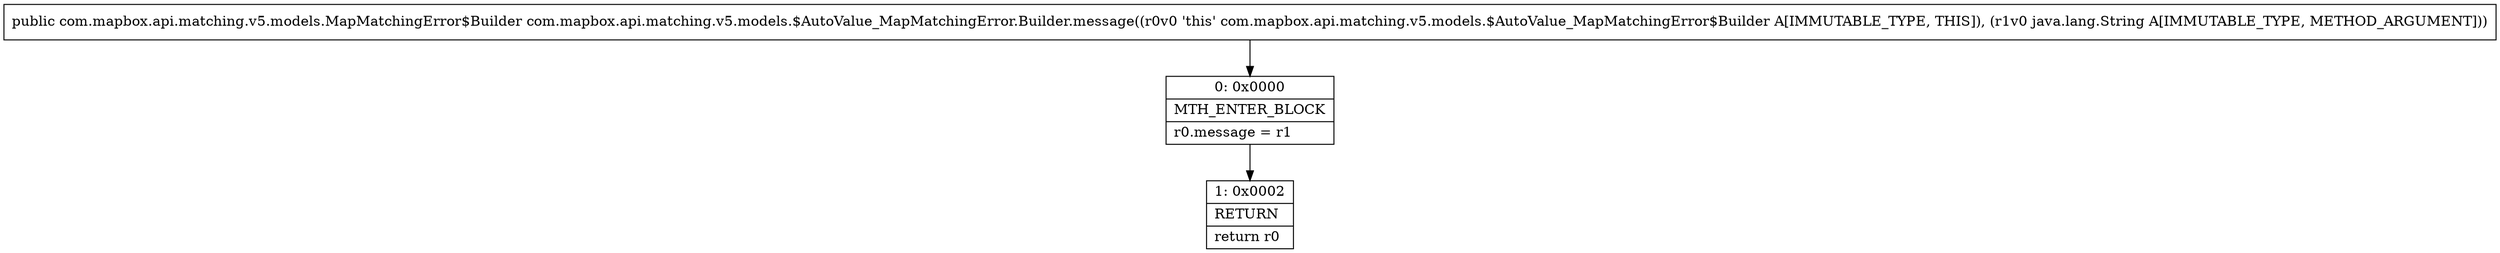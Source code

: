 digraph "CFG forcom.mapbox.api.matching.v5.models.$AutoValue_MapMatchingError.Builder.message(Ljava\/lang\/String;)Lcom\/mapbox\/api\/matching\/v5\/models\/MapMatchingError$Builder;" {
Node_0 [shape=record,label="{0\:\ 0x0000|MTH_ENTER_BLOCK\l|r0.message = r1\l}"];
Node_1 [shape=record,label="{1\:\ 0x0002|RETURN\l|return r0\l}"];
MethodNode[shape=record,label="{public com.mapbox.api.matching.v5.models.MapMatchingError$Builder com.mapbox.api.matching.v5.models.$AutoValue_MapMatchingError.Builder.message((r0v0 'this' com.mapbox.api.matching.v5.models.$AutoValue_MapMatchingError$Builder A[IMMUTABLE_TYPE, THIS]), (r1v0 java.lang.String A[IMMUTABLE_TYPE, METHOD_ARGUMENT])) }"];
MethodNode -> Node_0;
Node_0 -> Node_1;
}

